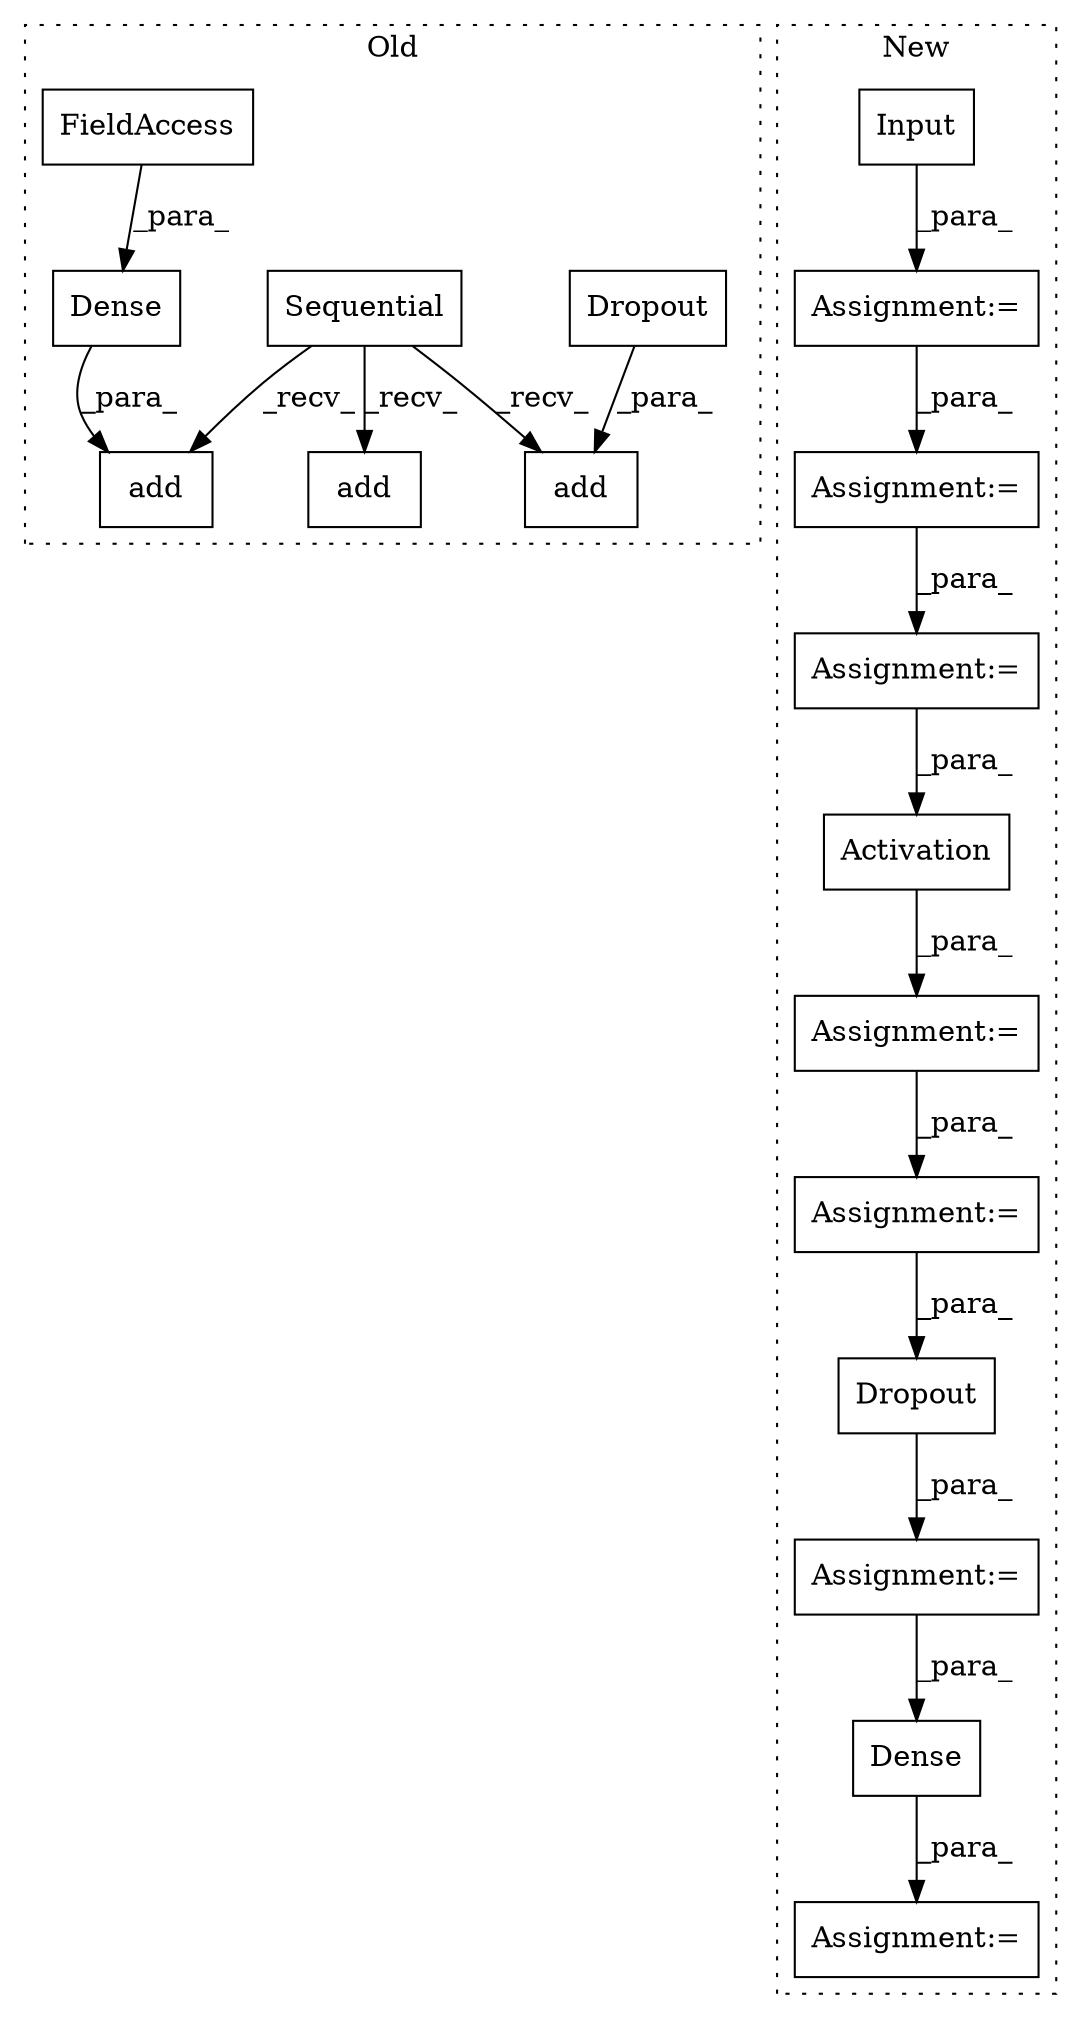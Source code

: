 digraph G {
subgraph cluster0 {
1 [label="Dense" a="32" s="2175,2205" l="6,1" shape="box"];
5 [label="FieldAccess" a="22" s="2181" l="14" shape="box"];
7 [label="add" a="32" s="2171,2206" l="4,1" shape="box"];
8 [label="Sequential" a="32" s="1761" l="12" shape="box"];
9 [label="add" a="32" s="2052,2069" l="4,1" shape="box"];
10 [label="Dropout" a="32" s="2056,2068" l="8,1" shape="box"];
11 [label="add" a="32" s="1953,1998" l="4,1" shape="box"];
label = "Old";
style="dotted";
}
subgraph cluster1 {
2 [label="Activation" a="32" s="2152,2176" l="11,1" shape="box"];
3 [label="Input" a="32" s="2018,2040" l="6,1" shape="box"];
4 [label="Dense" a="32" s="2539,2558" l="6,1" shape="box"];
6 [label="Dropout" a="32" s="2497,2518" l="8,1" shape="box"];
12 [label="Assignment:=" a="7" s="2098" l="1" shape="box"];
13 [label="Assignment:=" a="7" s="2017" l="1" shape="box"];
14 [label="Assignment:=" a="7" s="2496" l="1" shape="box"];
15 [label="Assignment:=" a="7" s="2060" l="1" shape="box"];
16 [label="Assignment:=" a="7" s="2333" l="1" shape="box"];
17 [label="Assignment:=" a="7" s="2538" l="1" shape="box"];
18 [label="Assignment:=" a="7" s="2196" l="1" shape="box"];
label = "New";
style="dotted";
}
1 -> 7 [label="_para_"];
2 -> 18 [label="_para_"];
3 -> 13 [label="_para_"];
4 -> 17 [label="_para_"];
5 -> 1 [label="_para_"];
6 -> 14 [label="_para_"];
8 -> 7 [label="_recv_"];
8 -> 11 [label="_recv_"];
8 -> 9 [label="_recv_"];
10 -> 9 [label="_para_"];
12 -> 2 [label="_para_"];
13 -> 15 [label="_para_"];
14 -> 4 [label="_para_"];
15 -> 12 [label="_para_"];
16 -> 6 [label="_para_"];
18 -> 16 [label="_para_"];
}